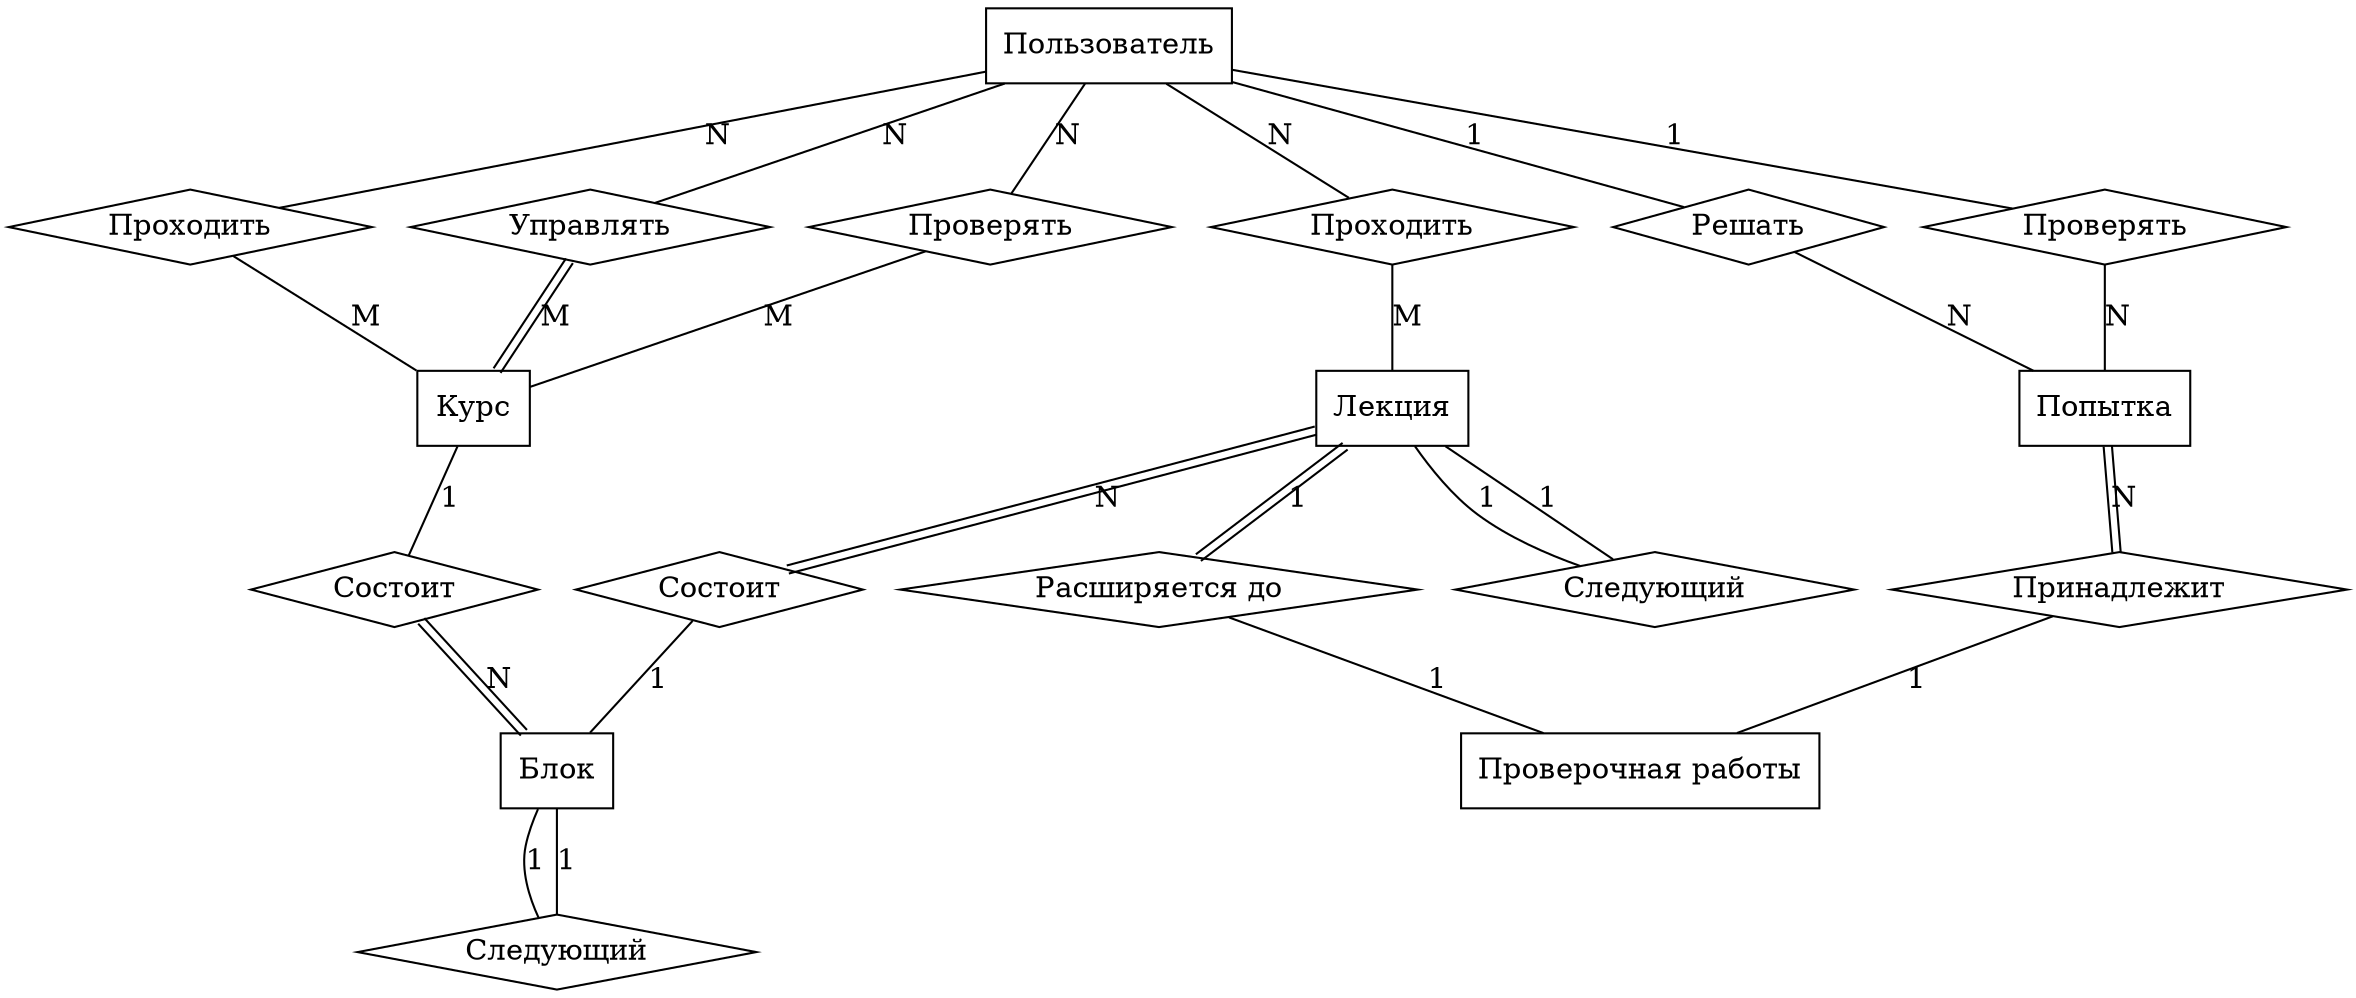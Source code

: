 graph ERD {

  //graph [ ranksep="0"];
  //rankdir=LR;

  User [ label="Пользователь" shape = "box" ];
  Course [ label="Курс" shape = "box" ];
  Block [ label="Блок" shape = "box" ];
  Task [ label="Проверочная работы" shape = "box" ];
  Solution [ label="Попытка" shape = "box" ];
  Lecture [ label="Лекция" shape = "box" ];

  UserCourseSolve [ label="Проходить" shape = "diamond" ];
  UserCourseControl [ label="Управлять" shape = "diamond" ];
  UserCourseCheck [ label="Проверять" shape = "diamond" ];
  CourseBlock [ label="Состоит" shape = "diamond" ];
  BlockLecture [ label="Состоит" shape = "diamond" ];
  LectureTask [ label="Расширяется до" shape = "diamond" ];
  BlockNext [ label="Следующий" shape = "diamond" ];
  LectureNext [ label="Следующий" shape = "diamond" ];
  LectureUser [ label="Проходить" shape = "diamond" ];
  TaskSolution [ label="Принадлежит" shape = "diamond" ];
  UserSolutionSolve [ label="Решать" shape = "diamond" ];
  UserSolutionCheck [ label="Проверять" shape = "diamond" ];
  
  //{rank = same; UserCourseSolve; UserCourseControl; UserCourseCheck; LectureUser; UserSolutionSolve; UserSolutionCheck;}
  //{rank = same; Block;Task;}
  //{rank = same; CourseBlock;BlockLecture;LectureTask;}
  
  User -- UserCourseSolve[label = N];
  UserCourseSolve -- Course[label = M]; 
  User -- UserCourseControl[label = N];
  UserCourseControl-- Course[color="black:invis:black" label=M] ; 
  User -- UserCourseCheck[label = N];
  UserCourseCheck -- Course[label = M]; 
  User -- UserSolutionSolve[label = 1];
  UserSolutionSolve -- Solution[label = N];
  User -- UserSolutionCheck[label = 1];
  UserSolutionCheck -- Solution[label = N];
  User -- LectureUser[label = N];
  LectureUser -- Lecture[label = M];
  
  Course -- CourseBlock[label = 1];
  CourseBlock -- Block[color = "black:invis:black" label=N] ; 
  
  BlockLecture -- Block[label = 1];
  Lecture -- LectureTask[color = "black:invis:black"  label = 1];
  
  Lecture -- BlockLecture [color = "black:invis:black" label=N] ; 
  LectureTask -- Task[label=1] ; 
  
  TaskSolution -- Task[label = 1];
  Solution -- TaskSolution[color = "black:invis:black" label=N] ; 
  
  // loopback TaskNext
  Block -- BlockNext [label=1] ; 
  BlockNext -- Block [label=1] ; 
  
  LectureNext -- Lecture [label=1] ; 
  Lecture -- LectureNext [label=1] ; 
}